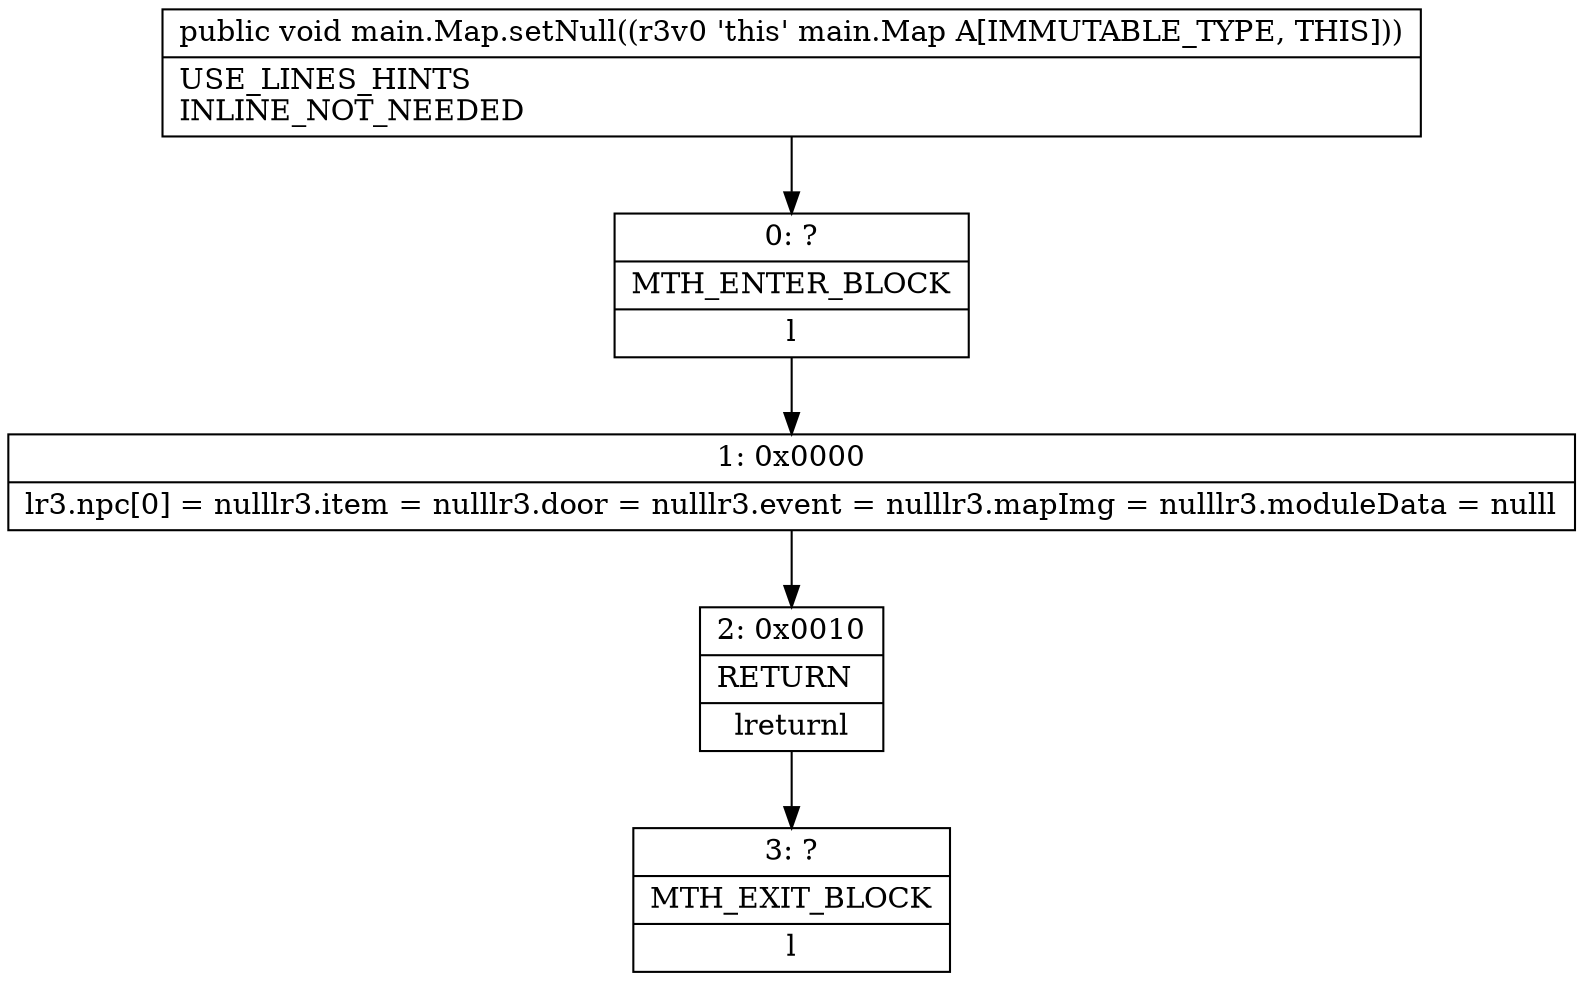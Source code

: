 digraph "CFG formain.Map.setNull()V" {
Node_0 [shape=record,label="{0\:\ ?|MTH_ENTER_BLOCK\l|l}"];
Node_1 [shape=record,label="{1\:\ 0x0000|lr3.npc[0] = nulllr3.item = nulllr3.door = nulllr3.event = nulllr3.mapImg = nulllr3.moduleData = nulll}"];
Node_2 [shape=record,label="{2\:\ 0x0010|RETURN\l|lreturnl}"];
Node_3 [shape=record,label="{3\:\ ?|MTH_EXIT_BLOCK\l|l}"];
MethodNode[shape=record,label="{public void main.Map.setNull((r3v0 'this' main.Map A[IMMUTABLE_TYPE, THIS]))  | USE_LINES_HINTS\lINLINE_NOT_NEEDED\l}"];
MethodNode -> Node_0;
Node_0 -> Node_1;
Node_1 -> Node_2;
Node_2 -> Node_3;
}

